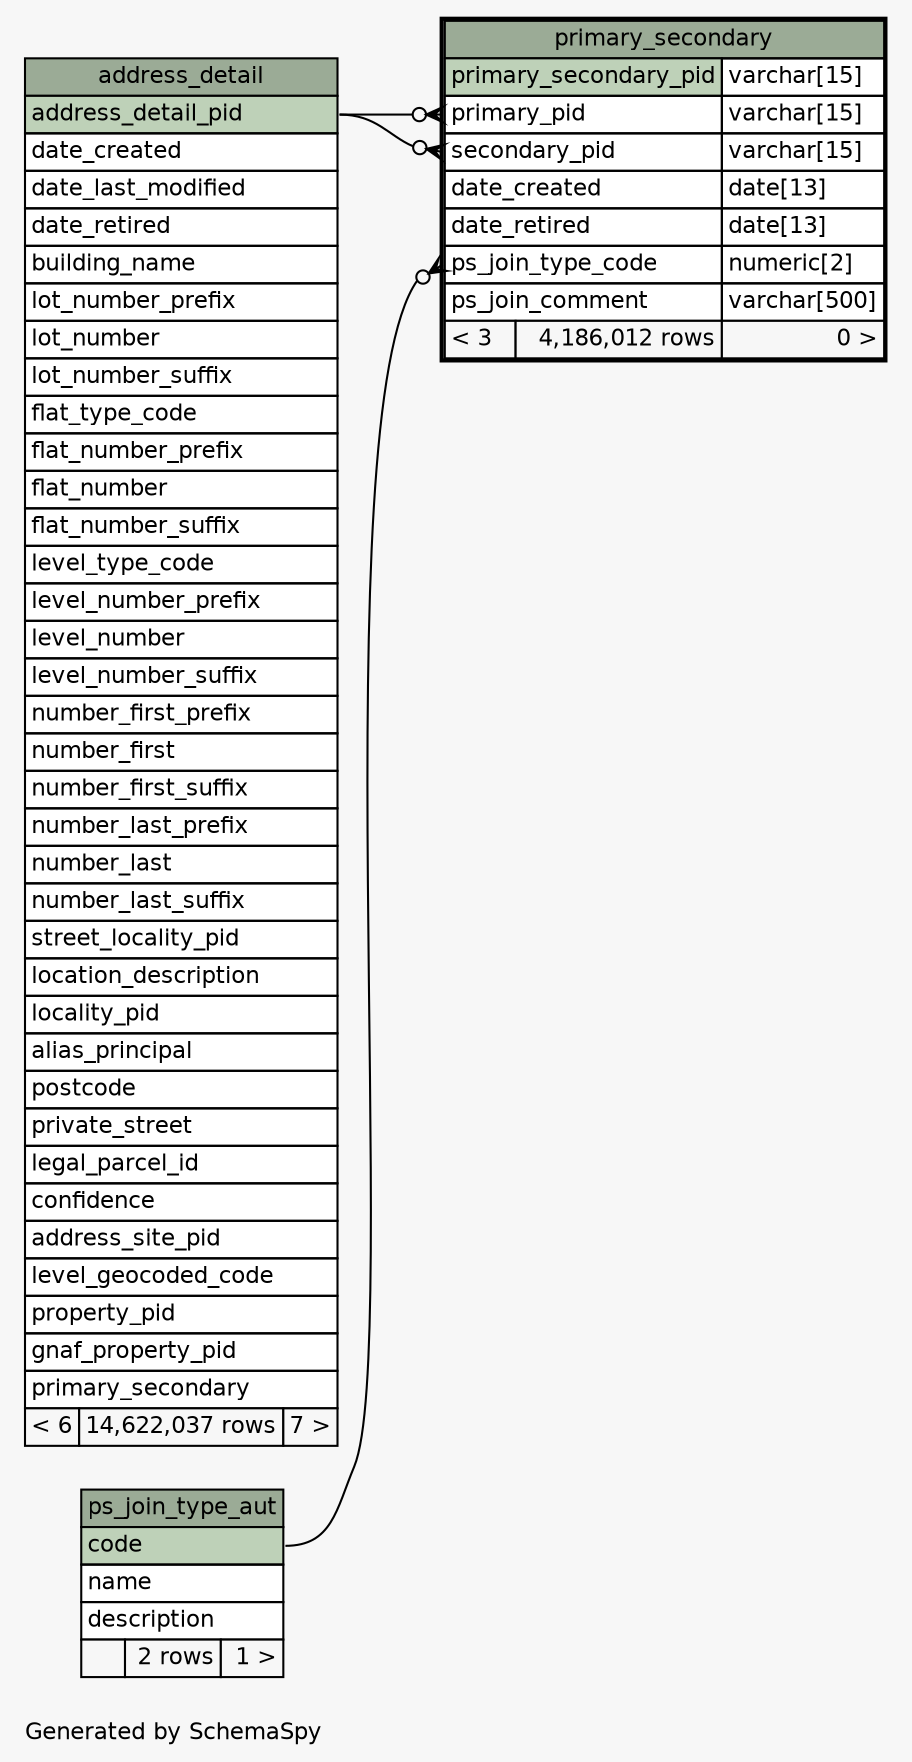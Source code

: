 // dot 2.40.1 on Linux 4.15.0-20-generic
// SchemaSpy rev 590
digraph "oneDegreeRelationshipsDiagram" {
  graph [
    rankdir="RL"
    bgcolor="#f7f7f7"
    label="\nGenerated by SchemaSpy"
    labeljust="l"
    nodesep="0.18"
    ranksep="0.46"
    fontname="Helvetica"
    fontsize="11"
  ];
  node [
    fontname="Helvetica"
    fontsize="11"
    shape="plaintext"
  ];
  edge [
    arrowsize="0.8"
  ];
  "primary_secondary":"primary_pid":w -> "address_detail":"address_detail_pid":e [arrowhead=none dir=back arrowtail=crowodot];
  "primary_secondary":"ps_join_type_code":w -> "ps_join_type_aut":"code":e [arrowhead=none dir=back arrowtail=crowodot];
  "primary_secondary":"secondary_pid":w -> "address_detail":"address_detail_pid":e [arrowhead=none dir=back arrowtail=crowodot];
  "address_detail" [
    label=<
    <TABLE BORDER="0" CELLBORDER="1" CELLSPACING="0" BGCOLOR="#ffffff">
      <TR><TD COLSPAN="3" BGCOLOR="#9bab96" ALIGN="CENTER">address_detail</TD></TR>
      <TR><TD PORT="address_detail_pid" COLSPAN="3" BGCOLOR="#bed1b8" ALIGN="LEFT">address_detail_pid</TD></TR>
      <TR><TD PORT="date_created" COLSPAN="3" ALIGN="LEFT">date_created</TD></TR>
      <TR><TD PORT="date_last_modified" COLSPAN="3" ALIGN="LEFT">date_last_modified</TD></TR>
      <TR><TD PORT="date_retired" COLSPAN="3" ALIGN="LEFT">date_retired</TD></TR>
      <TR><TD PORT="building_name" COLSPAN="3" ALIGN="LEFT">building_name</TD></TR>
      <TR><TD PORT="lot_number_prefix" COLSPAN="3" ALIGN="LEFT">lot_number_prefix</TD></TR>
      <TR><TD PORT="lot_number" COLSPAN="3" ALIGN="LEFT">lot_number</TD></TR>
      <TR><TD PORT="lot_number_suffix" COLSPAN="3" ALIGN="LEFT">lot_number_suffix</TD></TR>
      <TR><TD PORT="flat_type_code" COLSPAN="3" ALIGN="LEFT">flat_type_code</TD></TR>
      <TR><TD PORT="flat_number_prefix" COLSPAN="3" ALIGN="LEFT">flat_number_prefix</TD></TR>
      <TR><TD PORT="flat_number" COLSPAN="3" ALIGN="LEFT">flat_number</TD></TR>
      <TR><TD PORT="flat_number_suffix" COLSPAN="3" ALIGN="LEFT">flat_number_suffix</TD></TR>
      <TR><TD PORT="level_type_code" COLSPAN="3" ALIGN="LEFT">level_type_code</TD></TR>
      <TR><TD PORT="level_number_prefix" COLSPAN="3" ALIGN="LEFT">level_number_prefix</TD></TR>
      <TR><TD PORT="level_number" COLSPAN="3" ALIGN="LEFT">level_number</TD></TR>
      <TR><TD PORT="level_number_suffix" COLSPAN="3" ALIGN="LEFT">level_number_suffix</TD></TR>
      <TR><TD PORT="number_first_prefix" COLSPAN="3" ALIGN="LEFT">number_first_prefix</TD></TR>
      <TR><TD PORT="number_first" COLSPAN="3" ALIGN="LEFT">number_first</TD></TR>
      <TR><TD PORT="number_first_suffix" COLSPAN="3" ALIGN="LEFT">number_first_suffix</TD></TR>
      <TR><TD PORT="number_last_prefix" COLSPAN="3" ALIGN="LEFT">number_last_prefix</TD></TR>
      <TR><TD PORT="number_last" COLSPAN="3" ALIGN="LEFT">number_last</TD></TR>
      <TR><TD PORT="number_last_suffix" COLSPAN="3" ALIGN="LEFT">number_last_suffix</TD></TR>
      <TR><TD PORT="street_locality_pid" COLSPAN="3" ALIGN="LEFT">street_locality_pid</TD></TR>
      <TR><TD PORT="location_description" COLSPAN="3" ALIGN="LEFT">location_description</TD></TR>
      <TR><TD PORT="locality_pid" COLSPAN="3" ALIGN="LEFT">locality_pid</TD></TR>
      <TR><TD PORT="alias_principal" COLSPAN="3" ALIGN="LEFT">alias_principal</TD></TR>
      <TR><TD PORT="postcode" COLSPAN="3" ALIGN="LEFT">postcode</TD></TR>
      <TR><TD PORT="private_street" COLSPAN="3" ALIGN="LEFT">private_street</TD></TR>
      <TR><TD PORT="legal_parcel_id" COLSPAN="3" ALIGN="LEFT">legal_parcel_id</TD></TR>
      <TR><TD PORT="confidence" COLSPAN="3" ALIGN="LEFT">confidence</TD></TR>
      <TR><TD PORT="address_site_pid" COLSPAN="3" ALIGN="LEFT">address_site_pid</TD></TR>
      <TR><TD PORT="level_geocoded_code" COLSPAN="3" ALIGN="LEFT">level_geocoded_code</TD></TR>
      <TR><TD PORT="property_pid" COLSPAN="3" ALIGN="LEFT">property_pid</TD></TR>
      <TR><TD PORT="gnaf_property_pid" COLSPAN="3" ALIGN="LEFT">gnaf_property_pid</TD></TR>
      <TR><TD PORT="primary_secondary" COLSPAN="3" ALIGN="LEFT">primary_secondary</TD></TR>
      <TR><TD ALIGN="LEFT" BGCOLOR="#f7f7f7">&lt; 6</TD><TD ALIGN="RIGHT" BGCOLOR="#f7f7f7">14,622,037 rows</TD><TD ALIGN="RIGHT" BGCOLOR="#f7f7f7">7 &gt;</TD></TR>
    </TABLE>>
    URL="address_detail.html"
    tooltip="address_detail"
  ];
  "primary_secondary" [
    label=<
    <TABLE BORDER="2" CELLBORDER="1" CELLSPACING="0" BGCOLOR="#ffffff">
      <TR><TD COLSPAN="3" BGCOLOR="#9bab96" ALIGN="CENTER">primary_secondary</TD></TR>
      <TR><TD PORT="primary_secondary_pid" COLSPAN="2" BGCOLOR="#bed1b8" ALIGN="LEFT">primary_secondary_pid</TD><TD PORT="primary_secondary_pid.type" ALIGN="LEFT">varchar[15]</TD></TR>
      <TR><TD PORT="primary_pid" COLSPAN="2" ALIGN="LEFT">primary_pid</TD><TD PORT="primary_pid.type" ALIGN="LEFT">varchar[15]</TD></TR>
      <TR><TD PORT="secondary_pid" COLSPAN="2" ALIGN="LEFT">secondary_pid</TD><TD PORT="secondary_pid.type" ALIGN="LEFT">varchar[15]</TD></TR>
      <TR><TD PORT="date_created" COLSPAN="2" ALIGN="LEFT">date_created</TD><TD PORT="date_created.type" ALIGN="LEFT">date[13]</TD></TR>
      <TR><TD PORT="date_retired" COLSPAN="2" ALIGN="LEFT">date_retired</TD><TD PORT="date_retired.type" ALIGN="LEFT">date[13]</TD></TR>
      <TR><TD PORT="ps_join_type_code" COLSPAN="2" ALIGN="LEFT">ps_join_type_code</TD><TD PORT="ps_join_type_code.type" ALIGN="LEFT">numeric[2]</TD></TR>
      <TR><TD PORT="ps_join_comment" COLSPAN="2" ALIGN="LEFT">ps_join_comment</TD><TD PORT="ps_join_comment.type" ALIGN="LEFT">varchar[500]</TD></TR>
      <TR><TD ALIGN="LEFT" BGCOLOR="#f7f7f7">&lt; 3</TD><TD ALIGN="RIGHT" BGCOLOR="#f7f7f7">4,186,012 rows</TD><TD ALIGN="RIGHT" BGCOLOR="#f7f7f7">0 &gt;</TD></TR>
    </TABLE>>
    URL="primary_secondary.html"
    tooltip="primary_secondary"
  ];
  "ps_join_type_aut" [
    label=<
    <TABLE BORDER="0" CELLBORDER="1" CELLSPACING="0" BGCOLOR="#ffffff">
      <TR><TD COLSPAN="3" BGCOLOR="#9bab96" ALIGN="CENTER">ps_join_type_aut</TD></TR>
      <TR><TD PORT="code" COLSPAN="3" BGCOLOR="#bed1b8" ALIGN="LEFT">code</TD></TR>
      <TR><TD PORT="name" COLSPAN="3" ALIGN="LEFT">name</TD></TR>
      <TR><TD PORT="description" COLSPAN="3" ALIGN="LEFT">description</TD></TR>
      <TR><TD ALIGN="LEFT" BGCOLOR="#f7f7f7">  </TD><TD ALIGN="RIGHT" BGCOLOR="#f7f7f7">2 rows</TD><TD ALIGN="RIGHT" BGCOLOR="#f7f7f7">1 &gt;</TD></TR>
    </TABLE>>
    URL="ps_join_type_aut.html"
    tooltip="ps_join_type_aut"
  ];
}
